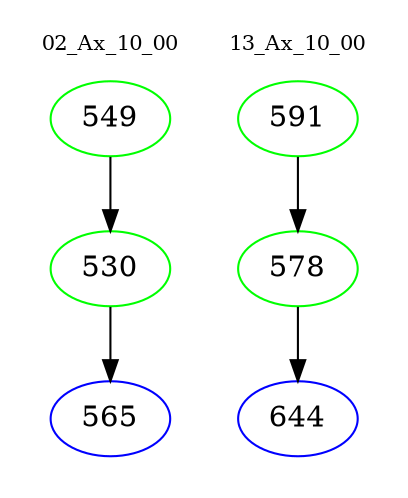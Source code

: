 digraph{
subgraph cluster_0 {
color = white
label = "02_Ax_10_00";
fontsize=10;
T0_549 [label="549", color="green"]
T0_549 -> T0_530 [color="black"]
T0_530 [label="530", color="green"]
T0_530 -> T0_565 [color="black"]
T0_565 [label="565", color="blue"]
}
subgraph cluster_1 {
color = white
label = "13_Ax_10_00";
fontsize=10;
T1_591 [label="591", color="green"]
T1_591 -> T1_578 [color="black"]
T1_578 [label="578", color="green"]
T1_578 -> T1_644 [color="black"]
T1_644 [label="644", color="blue"]
}
}
